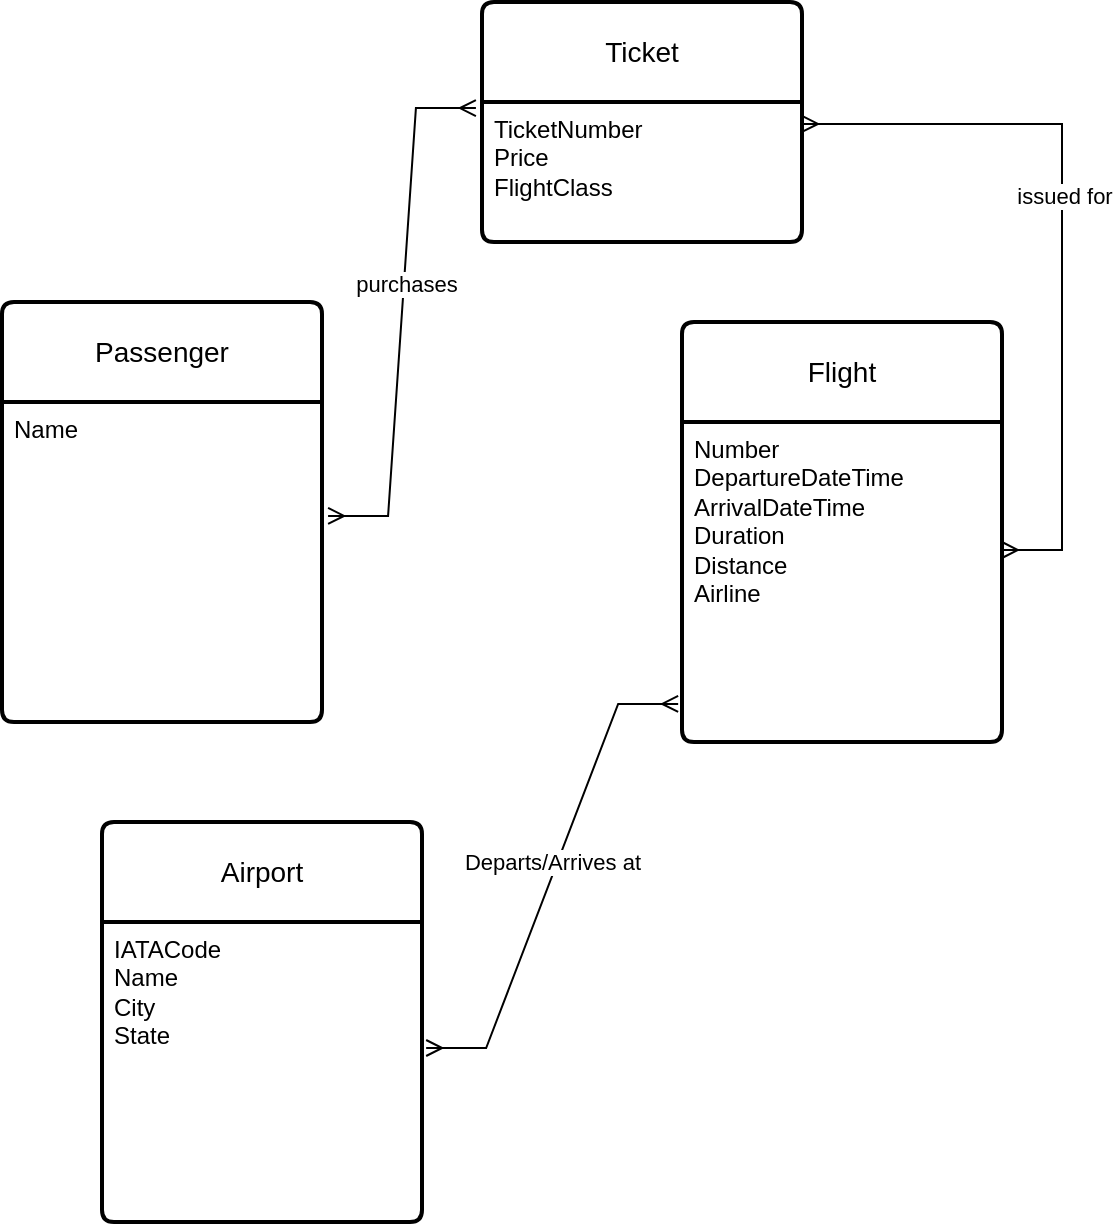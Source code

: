 <mxfile version="26.0.15">
  <diagram name="Page-1" id="5zzDwpDfda8rJbE6NBi3">
    <mxGraphModel dx="712" dy="827" grid="1" gridSize="10" guides="1" tooltips="1" connect="1" arrows="1" fold="1" page="1" pageScale="1" pageWidth="1169" pageHeight="1654" math="0" shadow="0">
      <root>
        <mxCell id="0" />
        <mxCell id="1" parent="0" />
        <mxCell id="FkNsKBD0G7tvoVHhBX0x-1" value="Passenger" style="swimlane;childLayout=stackLayout;horizontal=1;startSize=50;horizontalStack=0;rounded=1;fontSize=14;fontStyle=0;strokeWidth=2;resizeParent=0;resizeLast=1;shadow=0;dashed=0;align=center;arcSize=4;whiteSpace=wrap;html=1;" vertex="1" parent="1">
          <mxGeometry x="30" y="200" width="160" height="210" as="geometry" />
        </mxCell>
        <mxCell id="FkNsKBD0G7tvoVHhBX0x-2" value="Name" style="align=left;strokeColor=none;fillColor=none;spacingLeft=4;spacingRight=4;fontSize=12;verticalAlign=top;resizable=0;rotatable=0;part=1;html=1;whiteSpace=wrap;" vertex="1" parent="FkNsKBD0G7tvoVHhBX0x-1">
          <mxGeometry y="50" width="160" height="160" as="geometry" />
        </mxCell>
        <mxCell id="FkNsKBD0G7tvoVHhBX0x-3" value="Flight" style="swimlane;childLayout=stackLayout;horizontal=1;startSize=50;horizontalStack=0;rounded=1;fontSize=14;fontStyle=0;strokeWidth=2;resizeParent=0;resizeLast=1;shadow=0;dashed=0;align=center;arcSize=4;whiteSpace=wrap;html=1;" vertex="1" parent="1">
          <mxGeometry x="370" y="210" width="160" height="210" as="geometry" />
        </mxCell>
        <mxCell id="FkNsKBD0G7tvoVHhBX0x-4" value="Number&lt;div&gt;DepartureDateTime&lt;/div&gt;&lt;div&gt;ArrivalDateTime&lt;/div&gt;&lt;div&gt;Duration&lt;/div&gt;&lt;div&gt;Distance&lt;/div&gt;&lt;div&gt;Airline&lt;/div&gt;&lt;div&gt;&lt;br&gt;&lt;/div&gt;" style="align=left;strokeColor=none;fillColor=none;spacingLeft=4;spacingRight=4;fontSize=12;verticalAlign=top;resizable=0;rotatable=0;part=1;html=1;whiteSpace=wrap;" vertex="1" parent="FkNsKBD0G7tvoVHhBX0x-3">
          <mxGeometry y="50" width="160" height="160" as="geometry" />
        </mxCell>
        <mxCell id="FkNsKBD0G7tvoVHhBX0x-7" value="Airport" style="swimlane;childLayout=stackLayout;horizontal=1;startSize=50;horizontalStack=0;rounded=1;fontSize=14;fontStyle=0;strokeWidth=2;resizeParent=0;resizeLast=1;shadow=0;dashed=0;align=center;arcSize=4;whiteSpace=wrap;html=1;" vertex="1" parent="1">
          <mxGeometry x="80" y="460" width="160" height="200" as="geometry" />
        </mxCell>
        <mxCell id="FkNsKBD0G7tvoVHhBX0x-8" value="IATACode&lt;div&gt;Name&lt;/div&gt;&lt;div&gt;City&lt;/div&gt;&lt;div&gt;State&lt;/div&gt;" style="align=left;strokeColor=none;fillColor=none;spacingLeft=4;spacingRight=4;fontSize=12;verticalAlign=top;resizable=0;rotatable=0;part=1;html=1;whiteSpace=wrap;" vertex="1" parent="FkNsKBD0G7tvoVHhBX0x-7">
          <mxGeometry y="50" width="160" height="150" as="geometry" />
        </mxCell>
        <mxCell id="FkNsKBD0G7tvoVHhBX0x-9" value="" style="edgeStyle=entityRelationEdgeStyle;fontSize=12;html=1;endArrow=ERmany;startArrow=ERmany;rounded=0;exitX=1.013;exitY=0.42;exitDx=0;exitDy=0;exitPerimeter=0;entryX=-0.012;entryY=0.881;entryDx=0;entryDy=0;entryPerimeter=0;" edge="1" parent="1" source="FkNsKBD0G7tvoVHhBX0x-8" target="FkNsKBD0G7tvoVHhBX0x-4">
          <mxGeometry width="100" height="100" relative="1" as="geometry">
            <mxPoint x="420.0" y="602.95" as="sourcePoint" />
            <mxPoint x="461.92" y="430" as="targetPoint" />
          </mxGeometry>
        </mxCell>
        <mxCell id="FkNsKBD0G7tvoVHhBX0x-10" value="Departs/Arrives at" style="edgeLabel;html=1;align=center;verticalAlign=middle;resizable=0;points=[];" vertex="1" connectable="0" parent="FkNsKBD0G7tvoVHhBX0x-9">
          <mxGeometry x="0.05" y="4" relative="1" as="geometry">
            <mxPoint x="1" as="offset" />
          </mxGeometry>
        </mxCell>
        <mxCell id="FkNsKBD0G7tvoVHhBX0x-11" value="Ticket" style="swimlane;childLayout=stackLayout;horizontal=1;startSize=50;horizontalStack=0;rounded=1;fontSize=14;fontStyle=0;strokeWidth=2;resizeParent=0;resizeLast=1;shadow=0;dashed=0;align=center;arcSize=4;whiteSpace=wrap;html=1;" vertex="1" parent="1">
          <mxGeometry x="270" y="50" width="160" height="120" as="geometry" />
        </mxCell>
        <mxCell id="FkNsKBD0G7tvoVHhBX0x-12" value="TicketNumber&lt;div&gt;Price&lt;/div&gt;&lt;div&gt;FlightClass&lt;/div&gt;" style="align=left;strokeColor=none;fillColor=none;spacingLeft=4;spacingRight=4;fontSize=12;verticalAlign=top;resizable=0;rotatable=0;part=1;html=1;whiteSpace=wrap;" vertex="1" parent="FkNsKBD0G7tvoVHhBX0x-11">
          <mxGeometry y="50" width="160" height="70" as="geometry" />
        </mxCell>
        <mxCell id="FkNsKBD0G7tvoVHhBX0x-15" value="" style="edgeStyle=entityRelationEdgeStyle;fontSize=12;html=1;endArrow=ERmany;startArrow=ERmany;rounded=0;entryX=-0.019;entryY=0.442;entryDx=0;entryDy=0;entryPerimeter=0;exitX=1.019;exitY=0.356;exitDx=0;exitDy=0;exitPerimeter=0;" edge="1" parent="1" source="FkNsKBD0G7tvoVHhBX0x-2" target="FkNsKBD0G7tvoVHhBX0x-11">
          <mxGeometry width="100" height="100" relative="1" as="geometry">
            <mxPoint x="80" y="150" as="sourcePoint" />
            <mxPoint x="200" y="110" as="targetPoint" />
          </mxGeometry>
        </mxCell>
        <mxCell id="FkNsKBD0G7tvoVHhBX0x-16" value="purchases" style="edgeLabel;html=1;align=center;verticalAlign=middle;resizable=0;points=[];" vertex="1" connectable="0" parent="FkNsKBD0G7tvoVHhBX0x-15">
          <mxGeometry x="0.111" y="-1" relative="1" as="geometry">
            <mxPoint as="offset" />
          </mxGeometry>
        </mxCell>
        <mxCell id="FkNsKBD0G7tvoVHhBX0x-17" value="" style="edgeStyle=entityRelationEdgeStyle;fontSize=12;html=1;endArrow=ERmany;startArrow=ERmany;rounded=0;entryX=1;entryY=0.157;entryDx=0;entryDy=0;entryPerimeter=0;exitX=1.019;exitY=0.356;exitDx=0;exitDy=0;exitPerimeter=0;" edge="1" parent="1" target="FkNsKBD0G7tvoVHhBX0x-12">
          <mxGeometry width="100" height="100" relative="1" as="geometry">
            <mxPoint x="530" y="324" as="sourcePoint" />
            <mxPoint x="604" y="120" as="targetPoint" />
          </mxGeometry>
        </mxCell>
        <mxCell id="FkNsKBD0G7tvoVHhBX0x-18" value="issued for" style="edgeLabel;html=1;align=center;verticalAlign=middle;resizable=0;points=[];" vertex="1" connectable="0" parent="FkNsKBD0G7tvoVHhBX0x-17">
          <mxGeometry x="0.111" y="-1" relative="1" as="geometry">
            <mxPoint as="offset" />
          </mxGeometry>
        </mxCell>
      </root>
    </mxGraphModel>
  </diagram>
</mxfile>
